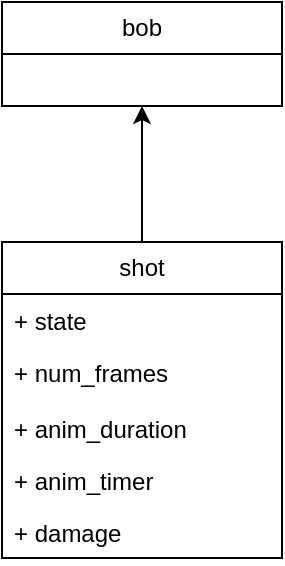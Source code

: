 <mxfile version="24.9.0" pages="4">
  <diagram name="Pagina-1" id="CgUn75_gU8NVCHaWXQh1">
    <mxGraphModel dx="1426" dy="755" grid="1" gridSize="10" guides="1" tooltips="1" connect="1" arrows="1" fold="1" page="1" pageScale="1" pageWidth="1169" pageHeight="827" math="0" shadow="0">
      <root>
        <mxCell id="0" />
        <mxCell id="1" parent="0" />
        <mxCell id="egIiD5W8o0YkJKsrxG2l-1" value="bob" style="swimlane;fontStyle=0;childLayout=stackLayout;horizontal=1;startSize=26;fillColor=none;horizontalStack=0;resizeParent=1;resizeParentMax=0;resizeLast=0;collapsible=1;marginBottom=0;whiteSpace=wrap;html=1;" vertex="1" parent="1">
          <mxGeometry x="340" y="30" width="140" height="52" as="geometry" />
        </mxCell>
        <mxCell id="egIiD5W8o0YkJKsrxG2l-9" style="edgeStyle=orthogonalEdgeStyle;rounded=0;orthogonalLoop=1;jettySize=auto;html=1;" edge="1" parent="1" source="egIiD5W8o0YkJKsrxG2l-5" target="egIiD5W8o0YkJKsrxG2l-1">
          <mxGeometry relative="1" as="geometry" />
        </mxCell>
        <mxCell id="egIiD5W8o0YkJKsrxG2l-5" value="shot" style="swimlane;fontStyle=0;childLayout=stackLayout;horizontal=1;startSize=26;fillColor=none;horizontalStack=0;resizeParent=1;resizeParentMax=0;resizeLast=0;collapsible=1;marginBottom=0;whiteSpace=wrap;html=1;" vertex="1" parent="1">
          <mxGeometry x="340" y="150" width="140" height="158" as="geometry">
            <mxRectangle x="340" y="210" width="60" height="30" as="alternateBounds" />
          </mxGeometry>
        </mxCell>
        <mxCell id="egIiD5W8o0YkJKsrxG2l-6" value="+ state" style="text;strokeColor=none;fillColor=none;align=left;verticalAlign=top;spacingLeft=4;spacingRight=4;overflow=hidden;rotatable=0;points=[[0,0.5],[1,0.5]];portConstraint=eastwest;whiteSpace=wrap;html=1;" vertex="1" parent="egIiD5W8o0YkJKsrxG2l-5">
          <mxGeometry y="26" width="140" height="26" as="geometry" />
        </mxCell>
        <mxCell id="egIiD5W8o0YkJKsrxG2l-7" value="+ num_frames" style="text;strokeColor=none;fillColor=none;align=left;verticalAlign=top;spacingLeft=4;spacingRight=4;overflow=hidden;rotatable=0;points=[[0,0.5],[1,0.5]];portConstraint=eastwest;whiteSpace=wrap;html=1;" vertex="1" parent="egIiD5W8o0YkJKsrxG2l-5">
          <mxGeometry y="52" width="140" height="28" as="geometry" />
        </mxCell>
        <mxCell id="egIiD5W8o0YkJKsrxG2l-8" value="+ anim_duration" style="text;strokeColor=none;fillColor=none;align=left;verticalAlign=top;spacingLeft=4;spacingRight=4;overflow=hidden;rotatable=0;points=[[0,0.5],[1,0.5]];portConstraint=eastwest;whiteSpace=wrap;html=1;" vertex="1" parent="egIiD5W8o0YkJKsrxG2l-5">
          <mxGeometry y="80" width="140" height="26" as="geometry" />
        </mxCell>
        <mxCell id="egIiD5W8o0YkJKsrxG2l-10" value="+ anim_timer" style="text;strokeColor=none;fillColor=none;align=left;verticalAlign=top;spacingLeft=4;spacingRight=4;overflow=hidden;rotatable=0;points=[[0,0.5],[1,0.5]];portConstraint=eastwest;whiteSpace=wrap;html=1;" vertex="1" parent="egIiD5W8o0YkJKsrxG2l-5">
          <mxGeometry y="106" width="140" height="26" as="geometry" />
        </mxCell>
        <mxCell id="egIiD5W8o0YkJKsrxG2l-11" value="+ damage" style="text;strokeColor=none;fillColor=none;align=left;verticalAlign=top;spacingLeft=4;spacingRight=4;overflow=hidden;rotatable=0;points=[[0,0.5],[1,0.5]];portConstraint=eastwest;whiteSpace=wrap;html=1;" vertex="1" parent="egIiD5W8o0YkJKsrxG2l-5">
          <mxGeometry y="132" width="140" height="26" as="geometry" />
        </mxCell>
      </root>
    </mxGraphModel>
  </diagram>
  <diagram id="bXKDL4NjXw8nwwXvWejg" name="Pagina-2">
    <mxGraphModel dx="1426" dy="755" grid="1" gridSize="10" guides="1" tooltips="1" connect="1" arrows="1" fold="1" page="1" pageScale="1" pageWidth="1169" pageHeight="827" math="0" shadow="0">
      <root>
        <mxCell id="0" />
        <mxCell id="1" parent="0" />
        <mxCell id="09UIkTnFZzghDa49lmup-1" value="IDLE" style="rounded=1;whiteSpace=wrap;html=1;arcSize=40;fontColor=#000000;fillColor=#ffffc0;strokeColor=#ff0000;" vertex="1" parent="1">
          <mxGeometry x="520" y="170" width="120" height="40" as="geometry" />
        </mxCell>
        <mxCell id="09UIkTnFZzghDa49lmup-2" value="" style="edgeStyle=orthogonalEdgeStyle;html=1;verticalAlign=bottom;endArrow=open;endSize=8;strokeColor=#ff0000;rounded=0;" edge="1" source="09UIkTnFZzghDa49lmup-1" parent="1" target="09UIkTnFZzghDa49lmup-4">
          <mxGeometry relative="1" as="geometry">
            <mxPoint x="580" y="290" as="targetPoint" />
          </mxGeometry>
        </mxCell>
        <mxCell id="09UIkTnFZzghDa49lmup-3" value="the shot isn&#39;t drawn and isn&#39;t updated" style="text;html=1;align=center;verticalAlign=middle;whiteSpace=wrap;rounded=0;" vertex="1" parent="1">
          <mxGeometry x="670" y="170" width="120" height="30" as="geometry" />
        </mxCell>
        <mxCell id="09UIkTnFZzghDa49lmup-4" value="LAUNCH" style="rounded=1;whiteSpace=wrap;html=1;arcSize=40;fontColor=#000000;fillColor=#ffffc0;strokeColor=#ff0000;" vertex="1" parent="1">
          <mxGeometry x="520" y="280" width="120" height="40" as="geometry" />
        </mxCell>
        <mxCell id="09UIkTnFZzghDa49lmup-5" value="shot launch animation is played" style="text;html=1;align=center;verticalAlign=middle;whiteSpace=wrap;rounded=0;" vertex="1" parent="1">
          <mxGeometry x="675" y="280" width="110" height="30" as="geometry" />
        </mxCell>
        <mxCell id="09UIkTnFZzghDa49lmup-6" value="fire buttton pressed" style="text;html=1;align=center;verticalAlign=middle;whiteSpace=wrap;rounded=0;" vertex="1" parent="1">
          <mxGeometry x="590" y="230" width="60" height="30" as="geometry" />
        </mxCell>
        <mxCell id="09UIkTnFZzghDa49lmup-7" value="ACTIVE" style="rounded=1;whiteSpace=wrap;html=1;arcSize=40;fontColor=#000000;fillColor=#ffffc0;strokeColor=#ff0000;" vertex="1" parent="1">
          <mxGeometry x="520" y="400" width="120" height="40" as="geometry" />
        </mxCell>
        <mxCell id="09UIkTnFZzghDa49lmup-9" value="" style="edgeStyle=orthogonalEdgeStyle;html=1;verticalAlign=bottom;endArrow=open;endSize=8;strokeColor=#ff0000;rounded=0;" edge="1" parent="1" source="09UIkTnFZzghDa49lmup-4" target="09UIkTnFZzghDa49lmup-7">
          <mxGeometry relative="1" as="geometry">
            <mxPoint x="770" y="455" as="targetPoint" />
            <mxPoint x="770" y="385" as="sourcePoint" />
          </mxGeometry>
        </mxCell>
        <mxCell id="09UIkTnFZzghDa49lmup-10" value="animation finished" style="text;html=1;align=center;verticalAlign=middle;whiteSpace=wrap;rounded=0;" vertex="1" parent="1">
          <mxGeometry x="590" y="350" width="60" height="30" as="geometry" />
        </mxCell>
        <mxCell id="09UIkTnFZzghDa49lmup-11" value="shot is drawn and its position updated; can collide" style="text;html=1;align=center;verticalAlign=middle;whiteSpace=wrap;rounded=0;" vertex="1" parent="1">
          <mxGeometry x="665" y="405" width="120" height="30" as="geometry" />
        </mxCell>
        <mxCell id="09UIkTnFZzghDa49lmup-12" value="HIT" style="rounded=1;whiteSpace=wrap;html=1;arcSize=40;fontColor=#000000;fillColor=#ffffc0;strokeColor=#ff0000;" vertex="1" parent="1">
          <mxGeometry x="520" y="520" width="120" height="40" as="geometry" />
        </mxCell>
        <mxCell id="09UIkTnFZzghDa49lmup-13" value="" style="edgeStyle=orthogonalEdgeStyle;html=1;verticalAlign=bottom;endArrow=open;endSize=8;strokeColor=#ff0000;rounded=0;" edge="1" parent="1" source="09UIkTnFZzghDa49lmup-7" target="09UIkTnFZzghDa49lmup-12">
          <mxGeometry relative="1" as="geometry">
            <mxPoint x="579.5" y="530" as="targetPoint" />
            <mxPoint x="579.5" y="450" as="sourcePoint" />
          </mxGeometry>
        </mxCell>
        <mxCell id="09UIkTnFZzghDa49lmup-14" value="collides with an enemy" style="text;html=1;align=center;verticalAlign=middle;whiteSpace=wrap;rounded=0;" vertex="1" parent="1">
          <mxGeometry x="590" y="470" width="60" height="30" as="geometry" />
        </mxCell>
        <mxCell id="09UIkTnFZzghDa49lmup-15" value="shot hit animation is played" style="text;html=1;align=center;verticalAlign=middle;whiteSpace=wrap;rounded=0;" vertex="1" parent="1">
          <mxGeometry x="670" y="525" width="110" height="30" as="geometry" />
        </mxCell>
        <mxCell id="09UIkTnFZzghDa49lmup-16" value="" style="edgeStyle=orthogonalEdgeStyle;html=1;verticalAlign=bottom;endArrow=open;endSize=8;strokeColor=#ff0000;rounded=0;" edge="1" parent="1" source="09UIkTnFZzghDa49lmup-12" target="09UIkTnFZzghDa49lmup-1">
          <mxGeometry relative="1" as="geometry">
            <mxPoint x="450" y="530" as="targetPoint" />
            <mxPoint x="450" y="450" as="sourcePoint" />
            <Array as="points">
              <mxPoint x="440" y="540" />
              <mxPoint x="440" y="190" />
            </Array>
          </mxGeometry>
        </mxCell>
        <mxCell id="09UIkTnFZzghDa49lmup-17" value="hit animation finished" style="text;html=1;align=center;verticalAlign=middle;whiteSpace=wrap;rounded=0;" vertex="1" parent="1">
          <mxGeometry x="370" y="350" width="60" height="30" as="geometry" />
        </mxCell>
      </root>
    </mxGraphModel>
  </diagram>
  <diagram id="aigJ0JXH3hSDuFhPFgaG" name="Pagina-3">
    <mxGraphModel dx="1426" dy="755" grid="1" gridSize="10" guides="1" tooltips="1" connect="1" arrows="1" fold="1" page="1" pageScale="1" pageWidth="1169" pageHeight="827" math="0" shadow="0">
      <root>
        <mxCell id="0" />
        <mxCell id="1" parent="0" />
        <mxCell id="J5ANI-pC5c6ka9lNbi-j-4" value="fire command" style="edgeStyle=orthogonalEdgeStyle;rounded=0;orthogonalLoop=1;jettySize=auto;html=1;" edge="1" parent="1" source="J5ANI-pC5c6ka9lNbi-j-2" target="J5ANI-pC5c6ka9lNbi-j-3">
          <mxGeometry relative="1" as="geometry" />
        </mxCell>
        <mxCell id="J5ANI-pC5c6ka9lNbi-j-2" value="&lt;div style=&quot;color: rgb(59, 59, 59); background-color: rgb(255, 255, 255); font-family: Consolas, &amp;quot;Courier New&amp;quot;, monospace; line-height: 19px; white-space: pre;&quot;&gt;&lt;font&gt;enemies_execute_command&lt;/font&gt;&lt;/div&gt;" style="rounded=0;whiteSpace=wrap;html=1;" vertex="1" parent="1">
          <mxGeometry x="440" y="100" width="200" height="60" as="geometry" />
        </mxCell>
        <mxCell id="J5ANI-pC5c6ka9lNbi-j-3" value="&lt;div style=&quot;color: rgb(59, 59, 59); background-color: rgb(255, 255, 255); font-family: Consolas, &amp;quot;Courier New&amp;quot;, monospace; line-height: 19px; white-space: pre;&quot;&gt;&lt;div style=&quot;line-height: 19px;&quot;&gt;&lt;font&gt;enemy_shot_create&lt;/font&gt;&lt;/div&gt;&lt;/div&gt;" style="rounded=0;whiteSpace=wrap;html=1;" vertex="1" parent="1">
          <mxGeometry x="440" y="260" width="200" height="60" as="geometry" />
        </mxCell>
      </root>
    </mxGraphModel>
  </diagram>
  <diagram id="Q3bfMyxePyY_CZmskzgQ" name="Pagina-4">
    <mxGraphModel dx="1426" dy="755" grid="1" gridSize="10" guides="1" tooltips="1" connect="1" arrows="1" fold="1" page="1" pageScale="1" pageWidth="1169" pageHeight="827" math="0" shadow="0">
      <root>
        <mxCell id="0" />
        <mxCell id="1" parent="0" />
        <mxCell id="OX-f0ARU9nLE4UROVPnx-1" value="Shot" style="swimlane;fontStyle=0;childLayout=stackLayout;horizontal=1;startSize=26;fillColor=none;horizontalStack=0;resizeParent=1;resizeParentMax=0;resizeLast=0;collapsible=1;marginBottom=0;whiteSpace=wrap;html=1;" vertex="1" parent="1">
          <mxGeometry x="510" y="330" width="140" height="104" as="geometry" />
        </mxCell>
        <mxCell id="OX-f0ARU9nLE4UROVPnx-2" value="+ enemy_shot_create" style="text;strokeColor=none;fillColor=none;align=left;verticalAlign=top;spacingLeft=4;spacingRight=4;overflow=hidden;rotatable=0;points=[[0,0.5],[1,0.5]];portConstraint=eastwest;whiteSpace=wrap;html=1;" vertex="1" parent="OX-f0ARU9nLE4UROVPnx-1">
          <mxGeometry y="26" width="140" height="26" as="geometry" />
        </mxCell>
        <mxCell id="OX-f0ARU9nLE4UROVPnx-3" value="+ enemy_shots_draw" style="text;strokeColor=none;fillColor=none;align=left;verticalAlign=top;spacingLeft=4;spacingRight=4;overflow=hidden;rotatable=0;points=[[0,0.5],[1,0.5]];portConstraint=eastwest;whiteSpace=wrap;html=1;" vertex="1" parent="OX-f0ARU9nLE4UROVPnx-1">
          <mxGeometry y="52" width="140" height="26" as="geometry" />
        </mxCell>
        <mxCell id="OX-f0ARU9nLE4UROVPnx-4" value="+ enemy_shots_update" style="text;strokeColor=none;fillColor=none;align=left;verticalAlign=top;spacingLeft=4;spacingRight=4;overflow=hidden;rotatable=0;points=[[0,0.5],[1,0.5]];portConstraint=eastwest;whiteSpace=wrap;html=1;" vertex="1" parent="OX-f0ARU9nLE4UROVPnx-1">
          <mxGeometry y="78" width="140" height="26" as="geometry" />
        </mxCell>
      </root>
    </mxGraphModel>
  </diagram>
</mxfile>

